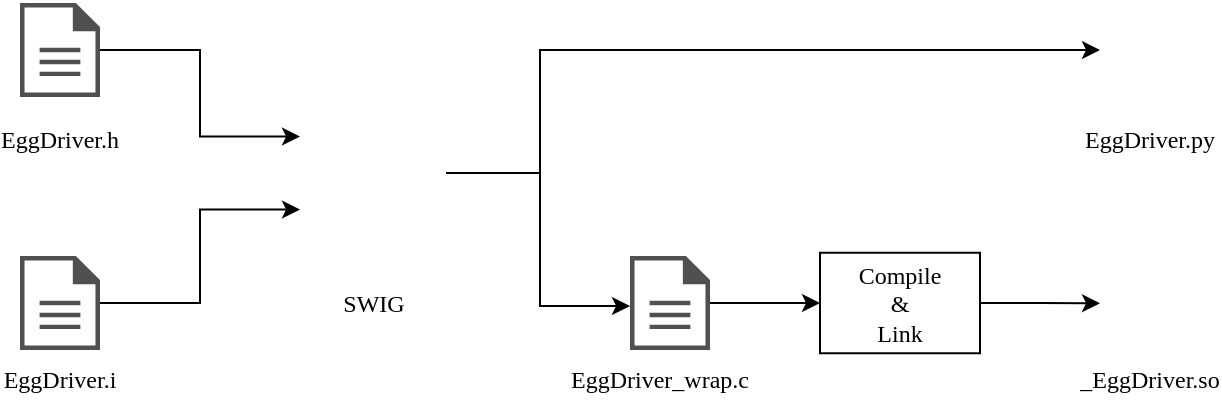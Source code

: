 <mxfile version="12.9.9" type="device"><diagram id="p6DFNcjISP7K8xpRxWKT" name="Page-1"><mxGraphModel dx="946" dy="638" grid="1" gridSize="10" guides="1" tooltips="1" connect="1" arrows="1" fold="1" page="1" pageScale="1" pageWidth="827" pageHeight="1169" math="0" shadow="0"><root><mxCell id="0"/><mxCell id="1" parent="0"/><mxCell id="8hGDFJ5TPnbxhF_WDJUd-22" style="edgeStyle=orthogonalEdgeStyle;rounded=0;orthogonalLoop=1;jettySize=auto;html=1;entryX=0;entryY=0.25;entryDx=0;entryDy=0;fontFamily=Times;" parent="1" source="8hGDFJ5TPnbxhF_WDJUd-2" target="8hGDFJ5TPnbxhF_WDJUd-15" edge="1"><mxGeometry relative="1" as="geometry"/></mxCell><mxCell id="8hGDFJ5TPnbxhF_WDJUd-2" value="" style="pointerEvents=1;shadow=0;dashed=0;html=1;strokeColor=none;fillColor=#505050;labelPosition=center;verticalLabelPosition=bottom;verticalAlign=top;outlineConnect=0;align=center;shape=mxgraph.office.concepts.document;fontFamily=Times;" parent="1" vertex="1"><mxGeometry x="60" y="71.5" width="40" height="47" as="geometry"/></mxCell><mxCell id="8hGDFJ5TPnbxhF_WDJUd-32" style="edgeStyle=orthogonalEdgeStyle;rounded=0;orthogonalLoop=1;jettySize=auto;html=1;entryX=0;entryY=0.5;entryDx=0;entryDy=0;fontFamily=Times;" parent="1" source="8hGDFJ5TPnbxhF_WDJUd-3" target="8hGDFJ5TPnbxhF_WDJUd-31" edge="1"><mxGeometry relative="1" as="geometry"/></mxCell><mxCell id="8hGDFJ5TPnbxhF_WDJUd-3" value="" style="pointerEvents=1;shadow=0;dashed=0;html=1;strokeColor=none;fillColor=#505050;labelPosition=center;verticalLabelPosition=bottom;verticalAlign=top;outlineConnect=0;align=center;shape=mxgraph.office.concepts.document;fontFamily=Times;" parent="1" vertex="1"><mxGeometry x="365" y="198" width="40" height="47" as="geometry"/></mxCell><mxCell id="8hGDFJ5TPnbxhF_WDJUd-4" value="EggDriver.h" style="text;html=1;strokeColor=none;fillColor=none;align=center;verticalAlign=middle;whiteSpace=wrap;rounded=0;fontFamily=Times;" parent="1" vertex="1"><mxGeometry x="60" y="130" width="40" height="20" as="geometry"/></mxCell><mxCell id="8hGDFJ5TPnbxhF_WDJUd-5" value="EggDriver_wrap.c" style="text;html=1;strokeColor=none;fillColor=none;align=center;verticalAlign=middle;whiteSpace=wrap;rounded=0;fontFamily=Times;" parent="1" vertex="1"><mxGeometry x="360" y="249.5" width="40" height="20" as="geometry"/></mxCell><mxCell id="8hGDFJ5TPnbxhF_WDJUd-7" value="EggDriver.py" style="text;html=1;strokeColor=none;fillColor=none;align=center;verticalAlign=middle;whiteSpace=wrap;rounded=0;fontFamily=Times;" parent="1" vertex="1"><mxGeometry x="605" y="130" width="40" height="20" as="geometry"/></mxCell><mxCell id="8hGDFJ5TPnbxhF_WDJUd-9" value="" style="shape=image;html=1;verticalAlign=top;verticalLabelPosition=bottom;labelBackgroundColor=#ffffff;imageAspect=0;aspect=fixed;image=https://cdn2.iconfinder.com/data/icons/oxygen/128x128/mimetypes/application-x-python.png;fontFamily=Times;" parent="1" vertex="1"><mxGeometry x="600" y="70" width="50" height="50" as="geometry"/></mxCell><mxCell id="8hGDFJ5TPnbxhF_WDJUd-20" style="edgeStyle=orthogonalEdgeStyle;rounded=0;orthogonalLoop=1;jettySize=auto;html=1;entryX=0;entryY=0.75;entryDx=0;entryDy=0;fontFamily=Times;" parent="1" source="8hGDFJ5TPnbxhF_WDJUd-13" target="8hGDFJ5TPnbxhF_WDJUd-15" edge="1"><mxGeometry relative="1" as="geometry"/></mxCell><mxCell id="8hGDFJ5TPnbxhF_WDJUd-13" value="" style="pointerEvents=1;shadow=0;dashed=0;html=1;strokeColor=none;fillColor=#505050;labelPosition=center;verticalLabelPosition=bottom;verticalAlign=top;outlineConnect=0;align=center;shape=mxgraph.office.concepts.document;fontFamily=Times;" parent="1" vertex="1"><mxGeometry x="60" y="198" width="40" height="47" as="geometry"/></mxCell><mxCell id="8hGDFJ5TPnbxhF_WDJUd-14" value="EggDriver.i" style="text;html=1;strokeColor=none;fillColor=none;align=center;verticalAlign=middle;whiteSpace=wrap;rounded=0;fontFamily=Times;" parent="1" vertex="1"><mxGeometry x="60" y="249.5" width="40" height="20" as="geometry"/></mxCell><mxCell id="8hGDFJ5TPnbxhF_WDJUd-23" style="edgeStyle=orthogonalEdgeStyle;rounded=0;orthogonalLoop=1;jettySize=auto;html=1;entryX=0;entryY=0.5;entryDx=0;entryDy=0;fontFamily=Times;" parent="1" source="8hGDFJ5TPnbxhF_WDJUd-15" target="8hGDFJ5TPnbxhF_WDJUd-9" edge="1"><mxGeometry relative="1" as="geometry"><Array as="points"><mxPoint x="320" y="157"/><mxPoint x="320" y="95"/></Array></mxGeometry></mxCell><mxCell id="8hGDFJ5TPnbxhF_WDJUd-24" style="edgeStyle=orthogonalEdgeStyle;rounded=0;orthogonalLoop=1;jettySize=auto;html=1;fontFamily=Times;" parent="1" source="8hGDFJ5TPnbxhF_WDJUd-15" target="8hGDFJ5TPnbxhF_WDJUd-3" edge="1"><mxGeometry relative="1" as="geometry"><Array as="points"><mxPoint x="320" y="157"/><mxPoint x="320" y="223"/></Array></mxGeometry></mxCell><mxCell id="8hGDFJ5TPnbxhF_WDJUd-15" value="" style="shape=image;html=1;verticalAlign=top;verticalLabelPosition=bottom;labelBackgroundColor=#ffffff;imageAspect=0;aspect=fixed;image=https://cdn2.iconfinder.com/data/icons/font-awesome/1792/gears-128.png;fontFamily=Times;" parent="1" vertex="1"><mxGeometry x="200" y="120" width="73" height="73" as="geometry"/></mxCell><mxCell id="8hGDFJ5TPnbxhF_WDJUd-16" value="SWIG" style="text;html=1;strokeColor=none;fillColor=none;align=center;verticalAlign=middle;whiteSpace=wrap;rounded=0;fontFamily=Times;" parent="1" vertex="1"><mxGeometry x="216.5" y="211.63" width="40" height="20" as="geometry"/></mxCell><mxCell id="8hGDFJ5TPnbxhF_WDJUd-29" value="" style="shape=image;html=1;verticalAlign=top;verticalLabelPosition=bottom;labelBackgroundColor=#ffffff;imageAspect=0;aspect=fixed;image=https://cdn2.iconfinder.com/data/icons/oxygen/128x128/mimetypes/application-x-python.png;fontFamily=Times;" parent="1" vertex="1"><mxGeometry x="600" y="196.63" width="50" height="50" as="geometry"/></mxCell><mxCell id="8hGDFJ5TPnbxhF_WDJUd-30" value="_EggDriver.so" style="text;html=1;strokeColor=none;fillColor=none;align=center;verticalAlign=middle;whiteSpace=wrap;rounded=0;fontFamily=Times;" parent="1" vertex="1"><mxGeometry x="605" y="249.5" width="40" height="20" as="geometry"/></mxCell><mxCell id="8hGDFJ5TPnbxhF_WDJUd-33" style="edgeStyle=orthogonalEdgeStyle;rounded=0;orthogonalLoop=1;jettySize=auto;html=1;entryX=0;entryY=0.5;entryDx=0;entryDy=0;fontFamily=Times;" parent="1" source="8hGDFJ5TPnbxhF_WDJUd-31" target="8hGDFJ5TPnbxhF_WDJUd-29" edge="1"><mxGeometry relative="1" as="geometry"/></mxCell><mxCell id="8hGDFJ5TPnbxhF_WDJUd-31" value="Compile&lt;br&gt;&amp;amp;&lt;br&gt;Link" style="rounded=0;whiteSpace=wrap;html=1;fontFamily=Times;" parent="1" vertex="1"><mxGeometry x="460" y="196.38" width="80" height="50.25" as="geometry"/></mxCell></root></mxGraphModel></diagram></mxfile>
